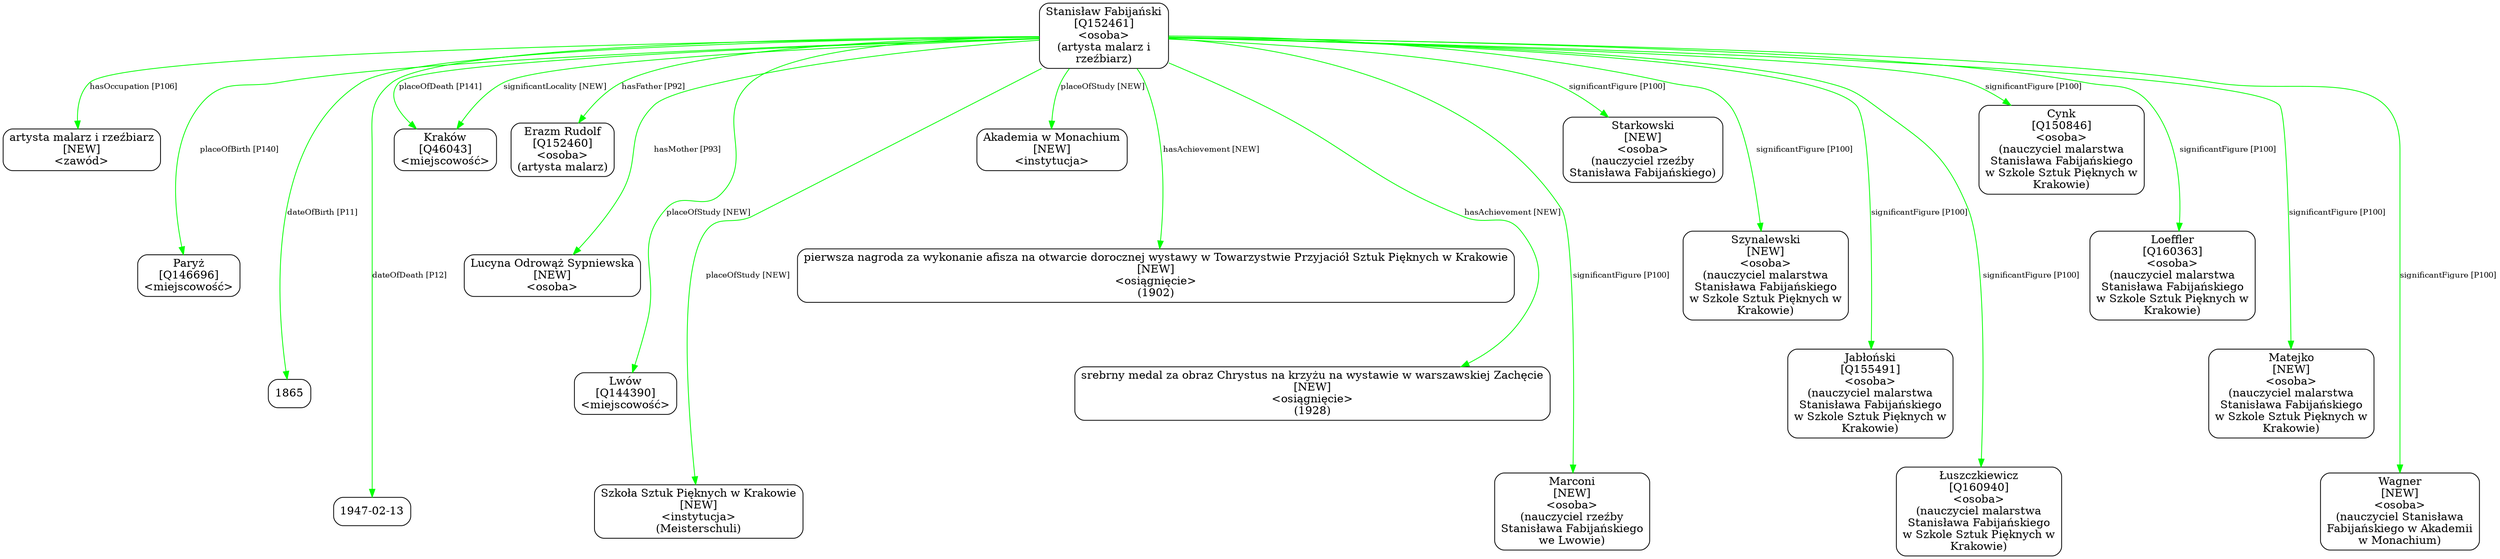 digraph {
	node [shape=box,
		style=rounded
	];
	edge [fontsize=10];
	"Stanisław Fabijański
[Q152461]
<osoba>
(artysta malarz i
rzeźbiarz)"	[color=black,
		label="Stanisław Fabijański
[Q152461]
<osoba>
(artysta malarz i
rzeźbiarz)"];
	"Stanisław Fabijański
[Q152461]
<osoba>
(artysta malarz i
rzeźbiarz)" -> "artysta malarz i rzeźbiarz
[NEW]
<zawód>"	[color=green,
		label="hasOccupation [P106]",
		minlen=1];
	"Stanisław Fabijański
[Q152461]
<osoba>
(artysta malarz i
rzeźbiarz)" -> "Paryż
[Q146696]
<miejscowość>"	[color=green,
		label="placeOfBirth [P140]",
		minlen=2];
	"Stanisław Fabijański
[Q152461]
<osoba>
(artysta malarz i
rzeźbiarz)" -> 1865	[color=green,
		label="dateOfBirth [P11]",
		minlen=3];
	"Stanisław Fabijański
[Q152461]
<osoba>
(artysta malarz i
rzeźbiarz)" -> "1947-02-13"	[color=green,
		label="dateOfDeath [P12]",
		minlen=4];
	"Stanisław Fabijański
[Q152461]
<osoba>
(artysta malarz i
rzeźbiarz)" -> "Kraków
[Q46043]
<miejscowość>"	[color=green,
		label="placeOfDeath [P141]"];
	"Stanisław Fabijański
[Q152461]
<osoba>
(artysta malarz i
rzeźbiarz)" -> "Kraków
[Q46043]
<miejscowość>"	[color=green,
		label="significantLocality [NEW]"];
	"Stanisław Fabijański
[Q152461]
<osoba>
(artysta malarz i
rzeźbiarz)" -> "Erazm Rudolf
[Q152460]
<osoba>
(artysta malarz)"	[color=green,
		label="hasFather [P92]",
		minlen=1];
	"Stanisław Fabijański
[Q152461]
<osoba>
(artysta malarz i
rzeźbiarz)" -> "Lucyna Odrowąż Sypniewska
[NEW]
<osoba>"	[color=green,
		label="hasMother [P93]",
		minlen=2];
	"Stanisław Fabijański
[Q152461]
<osoba>
(artysta malarz i
rzeźbiarz)" -> "Lwów
[Q144390]
<miejscowość>"	[color=green,
		label="placeOfStudy [NEW]",
		minlen=3];
	"Stanisław Fabijański
[Q152461]
<osoba>
(artysta malarz i
rzeźbiarz)" -> "Szkoła Sztuk Pięknych w Krakowie
[NEW]
<instytucja>
(Meisterschuli)"	[color=green,
		label="placeOfStudy [NEW]",
		minlen=4];
	"Stanisław Fabijański
[Q152461]
<osoba>
(artysta malarz i
rzeźbiarz)" -> "Akademia w Monachium
[NEW]
<instytucja>"	[color=green,
		label="placeOfStudy [NEW]",
		minlen=1];
	"Stanisław Fabijański
[Q152461]
<osoba>
(artysta malarz i
rzeźbiarz)" -> "pierwsza nagroda za wykonanie afisza na otwarcie dorocznej wystawy w Towarzystwie Przyjaciół Sztuk Pięknych w Krakowie
[NEW]
<\
osiągnięcie>
(1902)"	[color=green,
		label="hasAchievement [NEW]",
		minlen=2];
	"Stanisław Fabijański
[Q152461]
<osoba>
(artysta malarz i
rzeźbiarz)" -> "srebrny medal za obraz Chrystus na krzyżu na wystawie w warszawskiej Zachęcie
[NEW]
<osiągnięcie>
(1928)"	[color=green,
		label="hasAchievement [NEW]",
		minlen=3];
	"Stanisław Fabijański
[Q152461]
<osoba>
(artysta malarz i
rzeźbiarz)" -> "Marconi
[NEW]
<osoba>
(nauczyciel rzeźby
Stanisława Fabijańskiego
we Lwowie)"	[color=green,
		label="significantFigure [P100]",
		minlen=4];
	"Stanisław Fabijański
[Q152461]
<osoba>
(artysta malarz i
rzeźbiarz)" -> "Starkowski
[NEW]
<osoba>
(nauczyciel rzeźby
Stanisława Fabijańskiego)"	[color=green,
		label="significantFigure [P100]",
		minlen=1];
	"Stanisław Fabijański
[Q152461]
<osoba>
(artysta malarz i
rzeźbiarz)" -> "Szynalewski
[NEW]
<osoba>
(nauczyciel malarstwa
Stanisława Fabijańskiego
w Szkole Sztuk Pięknych w
Krakowie)"	[color=green,
		label="significantFigure [P100]",
		minlen=2];
	"Stanisław Fabijański
[Q152461]
<osoba>
(artysta malarz i
rzeźbiarz)" -> "Jabłoński
[Q155491]
<osoba>
(nauczyciel malarstwa
Stanisława Fabijańskiego
w Szkole Sztuk Pięknych w
Krakowie)"	[color=green,
		label="significantFigure [P100]",
		minlen=3];
	"Stanisław Fabijański
[Q152461]
<osoba>
(artysta malarz i
rzeźbiarz)" -> "Łuszczkiewicz
[Q160940]
<osoba>
(nauczyciel malarstwa
Stanisława Fabijańskiego
w Szkole Sztuk Pięknych w
Krakowie)"	[color=green,
		label="significantFigure [P100]",
		minlen=4];
	"Stanisław Fabijański
[Q152461]
<osoba>
(artysta malarz i
rzeźbiarz)" -> "Cynk
[Q150846]
<osoba>
(nauczyciel malarstwa
Stanisława Fabijańskiego
w Szkole Sztuk Pięknych w
Krakowie)"	[color=green,
		label="significantFigure [P100]",
		minlen=1];
	"Stanisław Fabijański
[Q152461]
<osoba>
(artysta malarz i
rzeźbiarz)" -> "Loeffler
[Q160363]
<osoba>
(nauczyciel malarstwa
Stanisława Fabijańskiego
w Szkole Sztuk Pięknych w
Krakowie)"	[color=green,
		label="significantFigure [P100]",
		minlen=2];
	"Stanisław Fabijański
[Q152461]
<osoba>
(artysta malarz i
rzeźbiarz)" -> "Matejko
[NEW]
<osoba>
(nauczyciel malarstwa
Stanisława Fabijańskiego
w Szkole Sztuk Pięknych w
Krakowie)"	[color=green,
		label="significantFigure [P100]",
		minlen=3];
	"Stanisław Fabijański
[Q152461]
<osoba>
(artysta malarz i
rzeźbiarz)" -> "Wagner
[NEW]
<osoba>
(nauczyciel Stanisława
Fabijańskiego w Akademii
w Monachium)"	[color=green,
		label="significantFigure [P100]",
		minlen=4];
}
